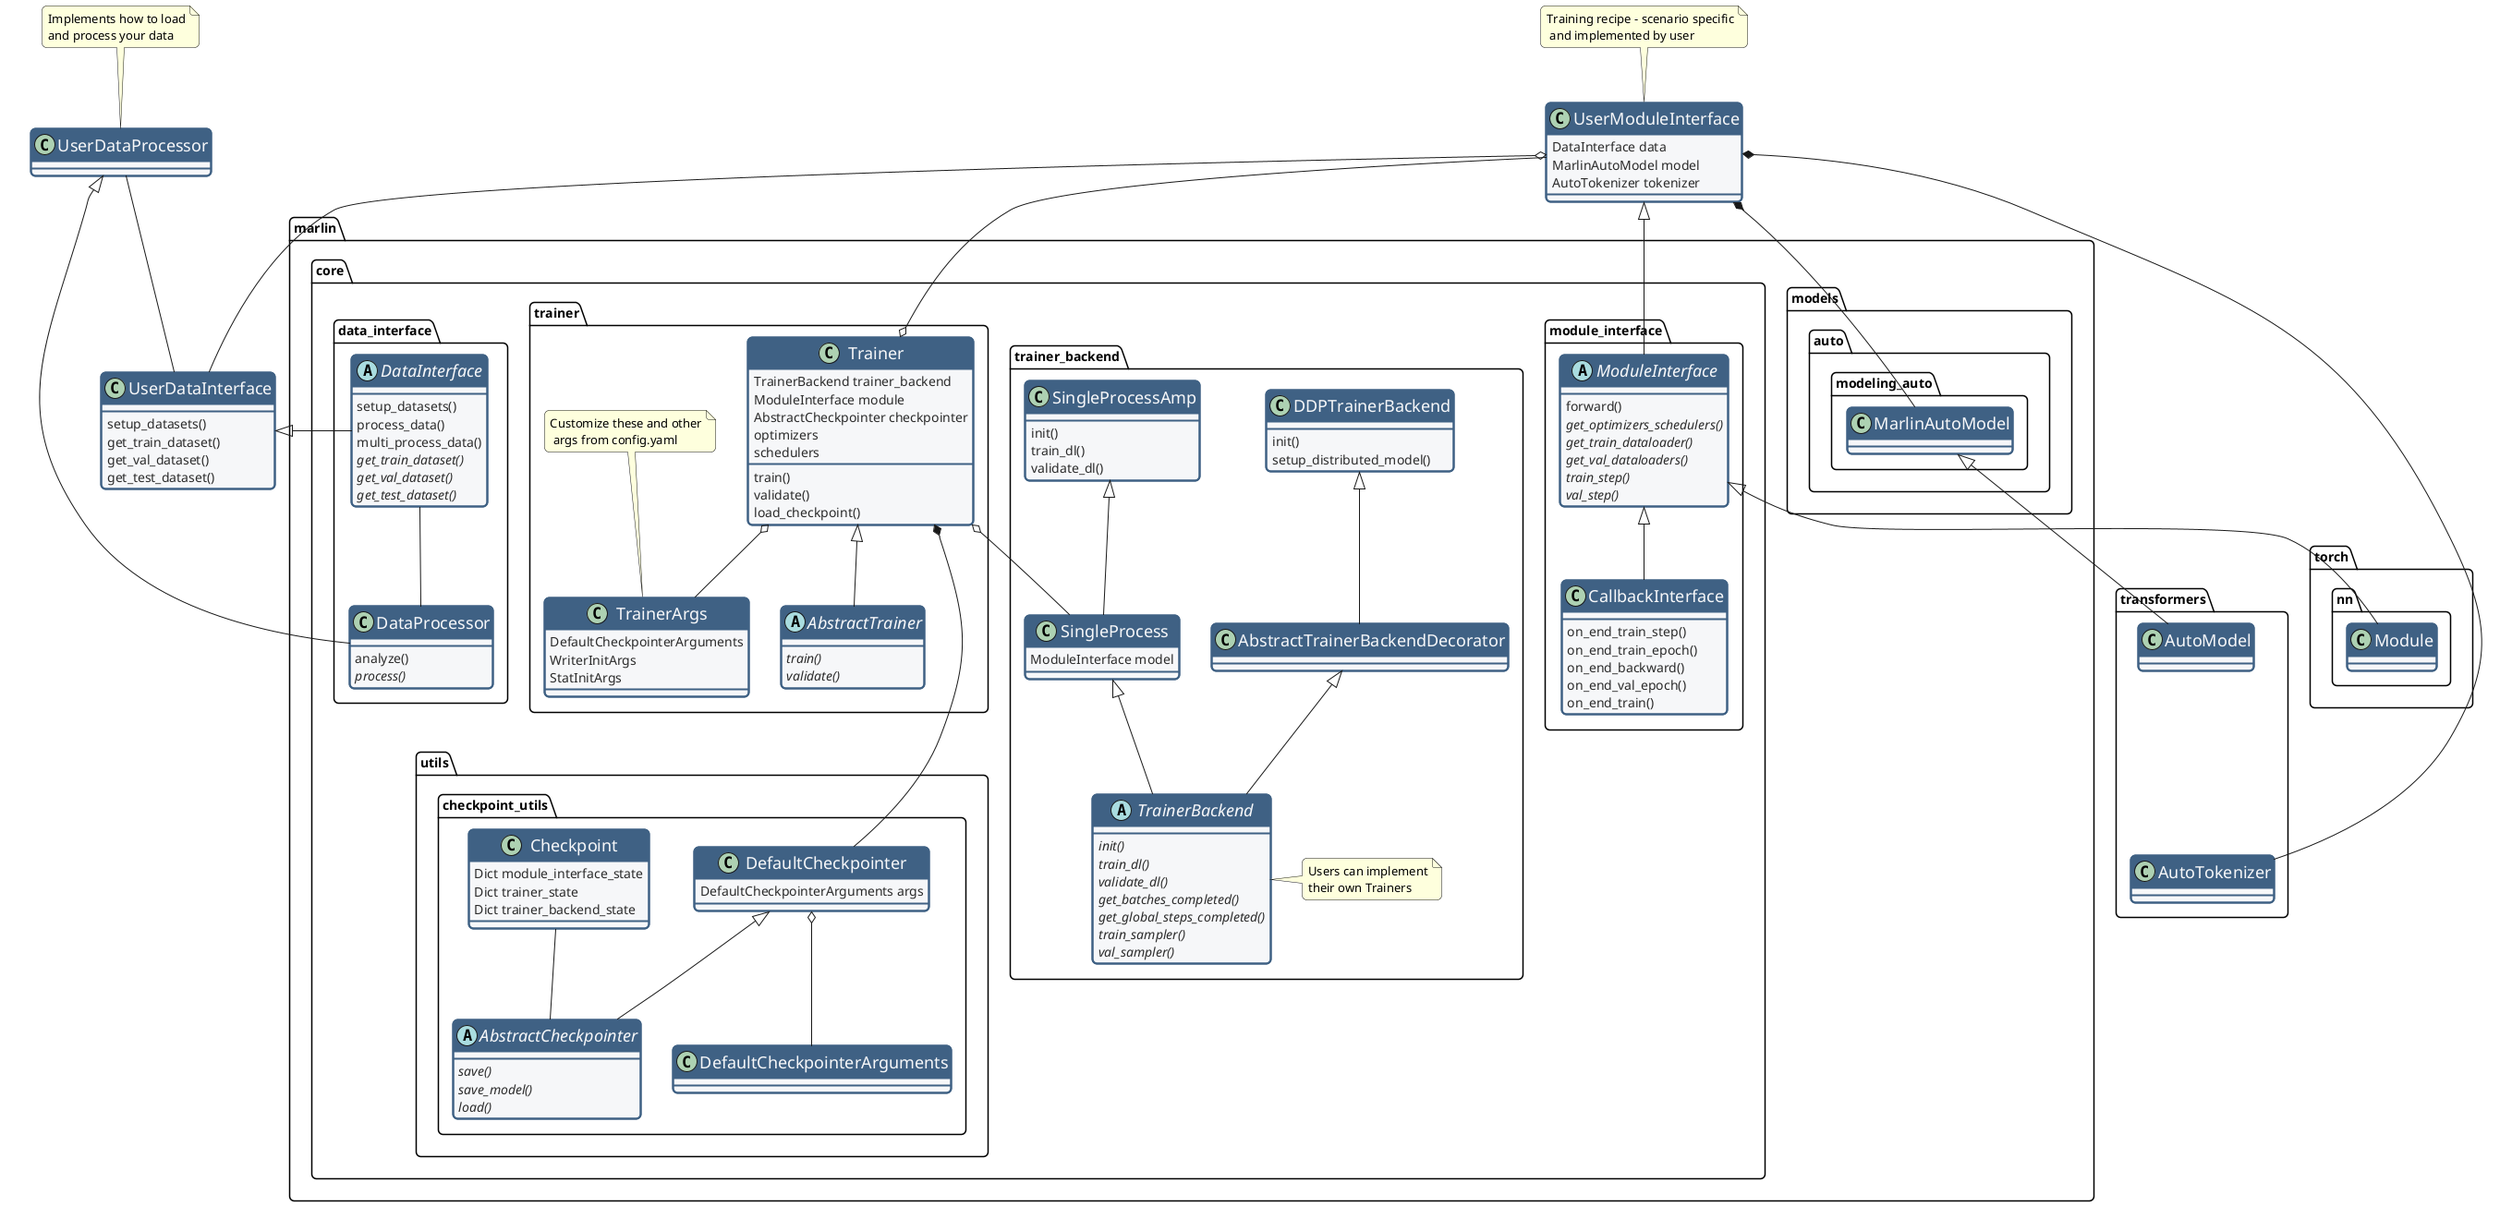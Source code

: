 @startuml classes

'Diagram visualization params
skinparam RoundCorner 10
skinparam class {
    AttributeFontColor #2b2b2b
    AttributeFontName Arial
    AttributeFontSize 14
    BackgroundColor #f6f7f9
    BorderColor #3f6184
    BorderThickness 2
    FontColor #f6f7f9
    FontName Arial
    FontSize 18
    HeaderBackgroundColor #3f6184
}

'Class diagram descriptions

'External classes
class torch.nn.Module {}
class transformers.AutoModel {}
class transformers.AutoTokenizer {}


'Marlin classes

'Marlin auto model
namespace marlin.models.auto.modeling_auto {
    class MarlinAutoModel 
}

'Module Interface
namespace marlin.core.module_interface {
    class CallbackInterface {
        on_end_train_step()
        on_end_train_epoch()
        on_end_backward()
        on_end_val_epoch()
        on_end_train()
    }
    abstract class ModuleInterface {
        forward()
        {abstract} get_optimizers_schedulers()
        {abstract} get_train_dataloader()
        {abstract} get_val_dataloaders()
        {abstract} train_step()
        {abstract} val_step()
    }
}

'Trainer Backend
namespace marlin.core.trainer_backend {
    abstract class TrainerBackend{
        {abstract} init()
        {abstract} train_dl()
        {abstract} validate_dl()
        {abstract} get_batches_completed()
        {abstract} get_global_steps_completed()
        {abstract} train_sampler()
        {abstract} val_sampler()
    }
    note right: Users can implement\ntheir own Trainers
    class SingleProcess {
        ModuleInterface model
    }
    class AbstractTrainerBackendDecorator
    class SingleProcessAmp {
        init()
        train_dl()
        validate_dl()
    }
    class DDPTrainerBackend{
        init()
        setup_distributed_model()
    }
}


'Trainer
namespace marlin.core.trainer {
    class TrainerArgs {
        DefaultCheckpointerArguments
        WriterInitArgs
        StatInitArgs
    }
    note top: Customize these and other\n args from config.yaml
    abstract class AbstractTrainer {
        {abstract} train()
        {abstract} validate()
    }
    class Trainer{
        TrainerBackend trainer_backend
        ModuleInterface module
        AbstractCheckpointer checkpointer
        optimizers
        schedulers

        train()
        validate()
        load_checkpoint()
    }
}

'Data interface
namespace marlin.core.data_interface {

    abstract class DataProcessor {
        analyze()
        {abstract} process()
    }
    abstract class DataInterface {
        setup_datasets()
        process_data()
        multi_process_data()
        {abstract} get_train_dataset()
        {abstract} get_val_dataset()
        {abstract} get_test_dataset()
    }
}

'Checkpointer
namespace marlin.core.utils.checkpoint_utils{

    class Checkpoint{
        Dict module_interface_state
        Dict trainer_state
        Dict trainer_backend_state
    }

    abstract class AbstractCheckpointer{
        {abstract} save()
        {abstract} save_model()
        {abstract} load()

    } 
    class DefaultCheckpointer{
        DefaultCheckpointerArguments args
    }
}

'Scenario classes
class UserModuleInterface {
    DataInterface data
    MarlinAutoModel model
    AutoTokenizer tokenizer
}
note top: Training recipe - scenario specific\n and implemented by user


class UserDataInterface {

    setup_datasets()
    get_train_dataset()
    get_val_dataset()
    get_test_dataset()
}

together {

    class UserDataProcessor {}
    note top: Implements how to load\nand process your data
    class marlin.core.data_interface.DataProcessor{}
}



marlin.core.module_interface.ModuleInterface <|-- marlin.core.module_interface.CallbackInterface
marlin.core.module_interface.ModuleInterface <|-- torch.nn.Module
UserModuleInterface <|-- marlin.core.module_interface.ModuleInterface
UserDataInterface <|-- marlin.core.data_interface.DataInterface
marlin.core.trainer_backend.SingleProcess <|-- marlin.core.trainer_backend.TrainerBackend
marlin.core.trainer.Trainer <|-- marlin.core.trainer.AbstractTrainer
marlin.core.trainer.Trainer o-- marlin.core.trainer_backend.SingleProcess
marlin.core.trainer_backend.AbstractTrainerBackendDecorator <|-- marlin.core.trainer_backend.TrainerBackend
marlin.core.trainer_backend.DDPTrainerBackend <|-- marlin.core.trainer_backend.AbstractTrainerBackendDecorator
marlin.core.trainer_backend.SingleProcessAmp <|-- marlin.core.trainer_backend.SingleProcess
marlin.core.trainer.Trainer o-- UserModuleInterface
'UserModuleInterface *-- transformers.AutoModel
UserModuleInterface *-- transformers.AutoTokenizer
marlin.core.data_interface.DataInterface -- marlin.core.data_interface.DataProcessor
UserModuleInterface o-- UserDataInterface

marlin.core.trainer.Trainer o-- marlin.core.trainer.TrainerArgs

UserDataProcessor -- UserDataInterface
UserDataProcessor <|- marlin.core.data_interface.DataProcessor

transformers.AutoTokenizer -[hidden]up- transformers.AutoModel

marlin.core.utils.checkpoint_utils.Checkpoint -- marlin.core.utils.checkpoint_utils.AbstractCheckpointer
marlin.core.utils.checkpoint_utils.DefaultCheckpointer <|-- marlin.core.utils.checkpoint_utils.AbstractCheckpointer
marlin.core.utils.checkpoint_utils.DefaultCheckpointer o-- marlin.core.utils.checkpoint_utils.DefaultCheckpointerArguments
marlin.core.trainer.Trainer *-- marlin.core.utils.checkpoint_utils.DefaultCheckpointer

marlin.core.utils.checkpoint_utils.Checkpoint -[hidden]up- marlin.core.trainer.AbstractTrainer

marlin.models.auto.modeling_auto.MarlinAutoModel <|-- transformers.AutoModel
UserModuleInterface *-- marlin.models.auto.modeling_auto.MarlinAutoModel

@enduml
